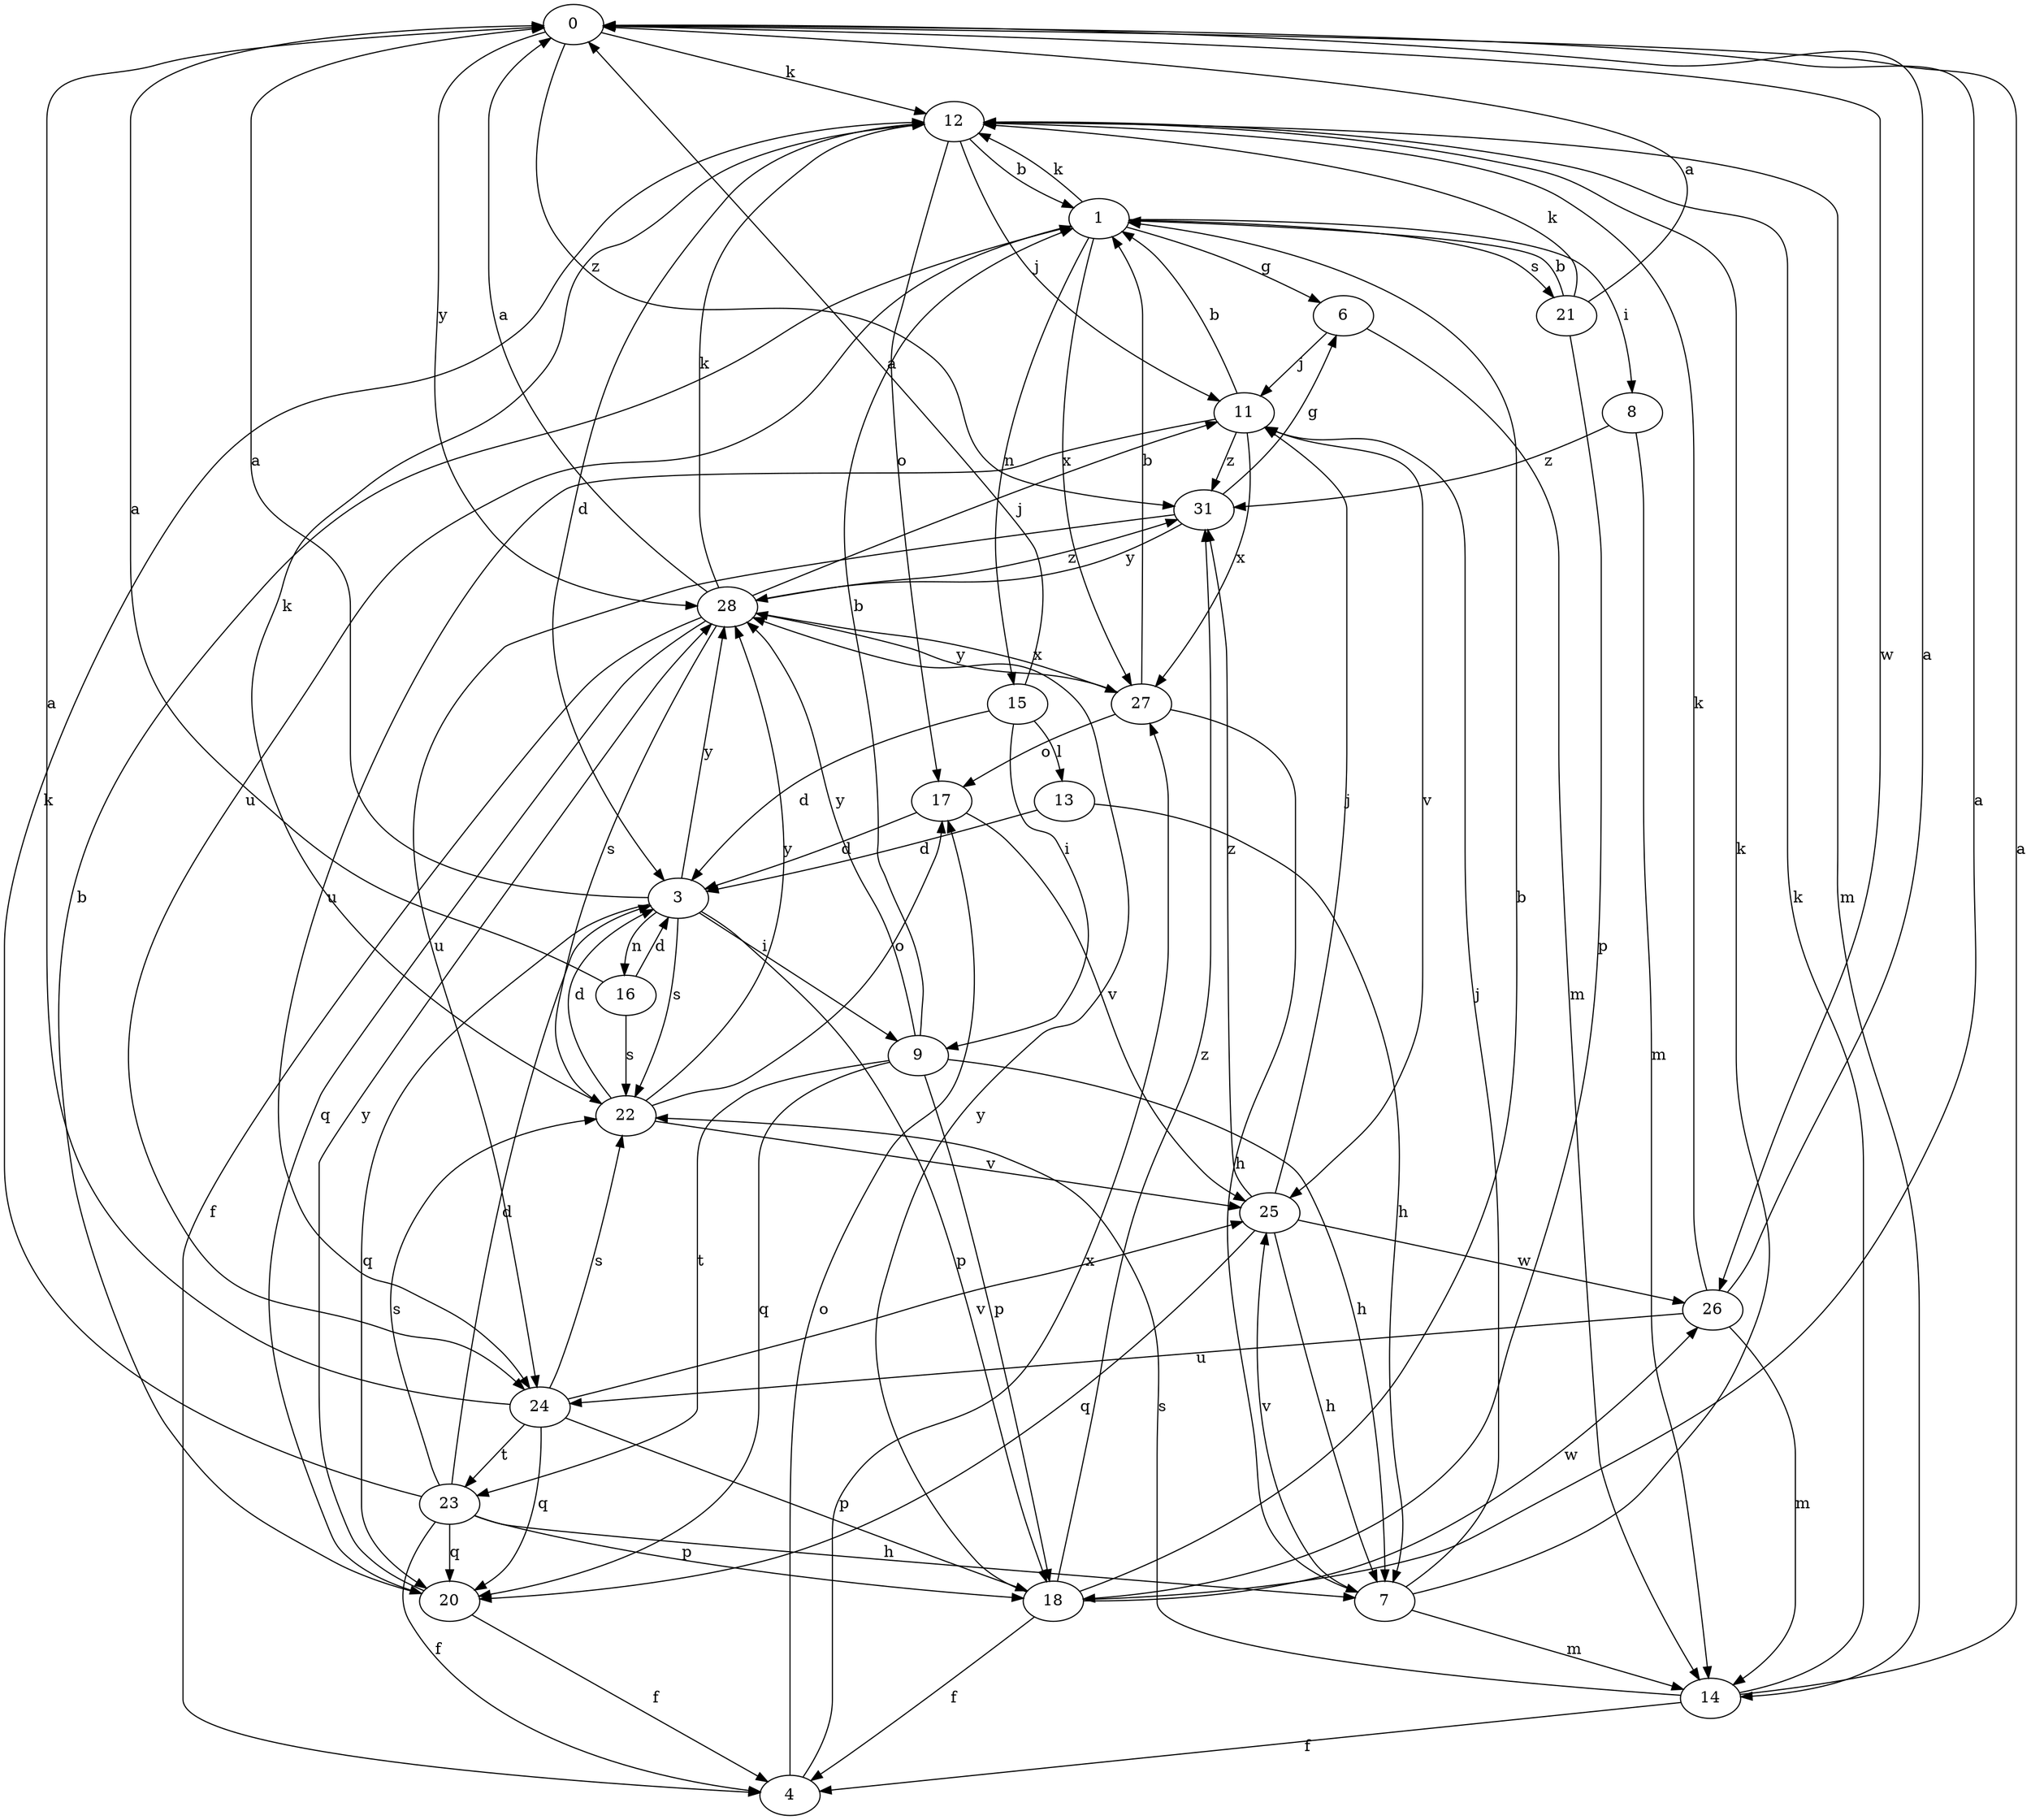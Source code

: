 strict digraph  {
0;
1;
3;
4;
6;
7;
8;
9;
11;
12;
13;
14;
15;
16;
17;
18;
20;
21;
22;
23;
24;
25;
26;
27;
28;
31;
0 -> 12  [label=k];
0 -> 26  [label=w];
0 -> 28  [label=y];
0 -> 31  [label=z];
1 -> 6  [label=g];
1 -> 8  [label=i];
1 -> 12  [label=k];
1 -> 15  [label=n];
1 -> 21  [label=s];
1 -> 24  [label=u];
1 -> 27  [label=x];
3 -> 0  [label=a];
3 -> 9  [label=i];
3 -> 16  [label=n];
3 -> 18  [label=p];
3 -> 20  [label=q];
3 -> 22  [label=s];
3 -> 28  [label=y];
4 -> 17  [label=o];
4 -> 27  [label=x];
6 -> 11  [label=j];
6 -> 14  [label=m];
7 -> 11  [label=j];
7 -> 12  [label=k];
7 -> 14  [label=m];
7 -> 25  [label=v];
8 -> 14  [label=m];
8 -> 31  [label=z];
9 -> 1  [label=b];
9 -> 7  [label=h];
9 -> 18  [label=p];
9 -> 20  [label=q];
9 -> 23  [label=t];
9 -> 28  [label=y];
11 -> 1  [label=b];
11 -> 24  [label=u];
11 -> 25  [label=v];
11 -> 27  [label=x];
11 -> 31  [label=z];
12 -> 1  [label=b];
12 -> 3  [label=d];
12 -> 11  [label=j];
12 -> 14  [label=m];
12 -> 17  [label=o];
13 -> 3  [label=d];
13 -> 7  [label=h];
14 -> 0  [label=a];
14 -> 4  [label=f];
14 -> 12  [label=k];
14 -> 22  [label=s];
15 -> 0  [label=a];
15 -> 3  [label=d];
15 -> 9  [label=i];
15 -> 13  [label=l];
16 -> 0  [label=a];
16 -> 3  [label=d];
16 -> 22  [label=s];
17 -> 3  [label=d];
17 -> 25  [label=v];
18 -> 0  [label=a];
18 -> 1  [label=b];
18 -> 4  [label=f];
18 -> 26  [label=w];
18 -> 28  [label=y];
18 -> 31  [label=z];
20 -> 1  [label=b];
20 -> 4  [label=f];
20 -> 28  [label=y];
21 -> 0  [label=a];
21 -> 1  [label=b];
21 -> 12  [label=k];
21 -> 18  [label=p];
22 -> 3  [label=d];
22 -> 12  [label=k];
22 -> 17  [label=o];
22 -> 25  [label=v];
22 -> 28  [label=y];
23 -> 3  [label=d];
23 -> 4  [label=f];
23 -> 7  [label=h];
23 -> 12  [label=k];
23 -> 18  [label=p];
23 -> 20  [label=q];
23 -> 22  [label=s];
24 -> 0  [label=a];
24 -> 18  [label=p];
24 -> 20  [label=q];
24 -> 22  [label=s];
24 -> 23  [label=t];
24 -> 25  [label=v];
25 -> 7  [label=h];
25 -> 11  [label=j];
25 -> 20  [label=q];
25 -> 26  [label=w];
25 -> 31  [label=z];
26 -> 0  [label=a];
26 -> 12  [label=k];
26 -> 14  [label=m];
26 -> 24  [label=u];
27 -> 1  [label=b];
27 -> 7  [label=h];
27 -> 17  [label=o];
27 -> 28  [label=y];
28 -> 0  [label=a];
28 -> 4  [label=f];
28 -> 11  [label=j];
28 -> 12  [label=k];
28 -> 20  [label=q];
28 -> 22  [label=s];
28 -> 27  [label=x];
28 -> 31  [label=z];
31 -> 6  [label=g];
31 -> 24  [label=u];
31 -> 28  [label=y];
}

